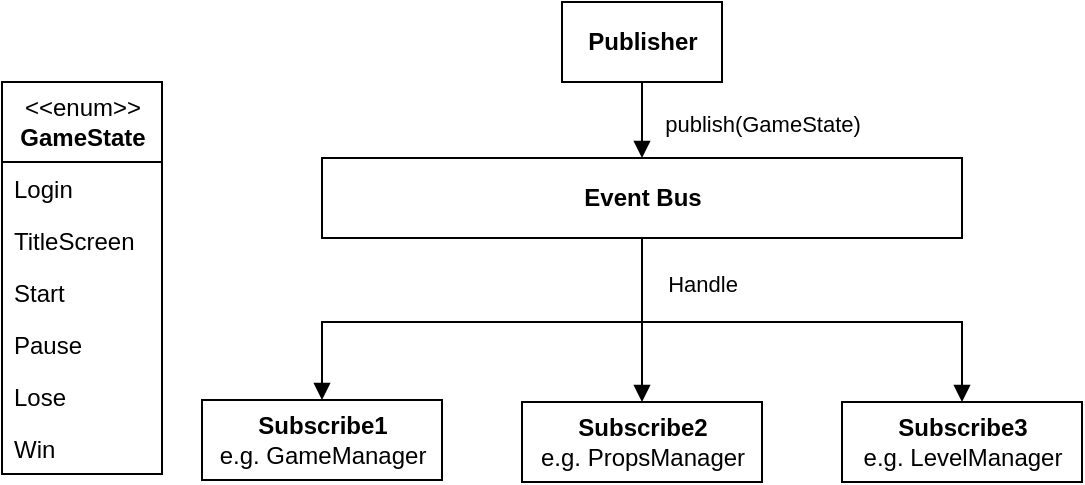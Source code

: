 <mxfile version="20.8.11" type="device"><diagram name="Page-1" id="AypFqUarchLmPcpL6-DQ"><mxGraphModel dx="989" dy="482" grid="1" gridSize="10" guides="1" tooltips="1" connect="1" arrows="1" fold="1" page="1" pageScale="1" pageWidth="827" pageHeight="1169" math="0" shadow="0"><root><mxCell id="0"/><mxCell id="1" parent="0"/><mxCell id="sxZ0fNyQ-rllY2ijCnre-15" value="&amp;lt;&amp;lt;enum&amp;gt;&amp;gt;&lt;br&gt;&lt;b&gt;GameState&lt;/b&gt;" style="swimlane;fontStyle=0;childLayout=stackLayout;horizontal=1;startSize=40;fillColor=none;horizontalStack=0;resizeParent=1;resizeParentMax=0;resizeLast=0;collapsible=1;marginBottom=0;html=1;" vertex="1" parent="1"><mxGeometry x="40" y="80" width="80" height="196" as="geometry"/></mxCell><mxCell id="sxZ0fNyQ-rllY2ijCnre-16" value="Login" style="text;strokeColor=none;fillColor=none;align=left;verticalAlign=top;spacingLeft=4;spacingRight=4;overflow=hidden;rotatable=0;points=[[0,0.5],[1,0.5]];portConstraint=eastwest;" vertex="1" parent="sxZ0fNyQ-rllY2ijCnre-15"><mxGeometry y="40" width="80" height="26" as="geometry"/></mxCell><mxCell id="sxZ0fNyQ-rllY2ijCnre-17" value="TitleScreen" style="text;strokeColor=none;fillColor=none;align=left;verticalAlign=top;spacingLeft=4;spacingRight=4;overflow=hidden;rotatable=0;points=[[0,0.5],[1,0.5]];portConstraint=eastwest;" vertex="1" parent="sxZ0fNyQ-rllY2ijCnre-15"><mxGeometry y="66" width="80" height="26" as="geometry"/></mxCell><mxCell id="sxZ0fNyQ-rllY2ijCnre-19" value="Start" style="text;strokeColor=none;fillColor=none;align=left;verticalAlign=top;spacingLeft=4;spacingRight=4;overflow=hidden;rotatable=0;points=[[0,0.5],[1,0.5]];portConstraint=eastwest;" vertex="1" parent="sxZ0fNyQ-rllY2ijCnre-15"><mxGeometry y="92" width="80" height="26" as="geometry"/></mxCell><mxCell id="sxZ0fNyQ-rllY2ijCnre-20" value="Pause" style="text;strokeColor=none;fillColor=none;align=left;verticalAlign=top;spacingLeft=4;spacingRight=4;overflow=hidden;rotatable=0;points=[[0,0.5],[1,0.5]];portConstraint=eastwest;" vertex="1" parent="sxZ0fNyQ-rllY2ijCnre-15"><mxGeometry y="118" width="80" height="26" as="geometry"/></mxCell><mxCell id="sxZ0fNyQ-rllY2ijCnre-21" value="Lose" style="text;strokeColor=none;fillColor=none;align=left;verticalAlign=top;spacingLeft=4;spacingRight=4;overflow=hidden;rotatable=0;points=[[0,0.5],[1,0.5]];portConstraint=eastwest;" vertex="1" parent="sxZ0fNyQ-rllY2ijCnre-15"><mxGeometry y="144" width="80" height="26" as="geometry"/></mxCell><mxCell id="sxZ0fNyQ-rllY2ijCnre-22" value="Win" style="text;strokeColor=none;fillColor=none;align=left;verticalAlign=top;spacingLeft=4;spacingRight=4;overflow=hidden;rotatable=0;points=[[0,0.5],[1,0.5]];portConstraint=eastwest;" vertex="1" parent="sxZ0fNyQ-rllY2ijCnre-15"><mxGeometry y="170" width="80" height="26" as="geometry"/></mxCell><mxCell id="sxZ0fNyQ-rllY2ijCnre-23" value="&lt;b&gt;Event Bus&lt;/b&gt;" style="html=1;" vertex="1" parent="1"><mxGeometry x="200" y="118" width="320" height="40" as="geometry"/></mxCell><mxCell id="sxZ0fNyQ-rllY2ijCnre-24" value="&lt;b&gt;Publisher&lt;/b&gt;" style="html=1;" vertex="1" parent="1"><mxGeometry x="320" y="40" width="80" height="40" as="geometry"/></mxCell><mxCell id="sxZ0fNyQ-rllY2ijCnre-28" value="publish(GameState)" style="html=1;verticalAlign=bottom;endArrow=block;rounded=0;exitX=0.5;exitY=1;exitDx=0;exitDy=0;entryX=0.5;entryY=0;entryDx=0;entryDy=0;" edge="1" parent="1" source="sxZ0fNyQ-rllY2ijCnre-24" target="sxZ0fNyQ-rllY2ijCnre-23"><mxGeometry x="0.579" y="60" width="80" relative="1" as="geometry"><mxPoint x="360" y="170" as="sourcePoint"/><mxPoint x="440" y="170" as="targetPoint"/><mxPoint as="offset"/></mxGeometry></mxCell><mxCell id="sxZ0fNyQ-rllY2ijCnre-29" value="&lt;b&gt;Subscribe1&lt;/b&gt;&lt;br&gt;e.g. GameManager" style="html=1;" vertex="1" parent="1"><mxGeometry x="140" y="239" width="120" height="40" as="geometry"/></mxCell><mxCell id="sxZ0fNyQ-rllY2ijCnre-30" value="&lt;span style=&quot;border-color: var(--border-color);&quot;&gt;&lt;b&gt;Subscribe2&lt;/b&gt;&lt;br&gt;e.g. &lt;/span&gt;&lt;span style=&quot;border-color: var(--border-color);&quot;&gt;PropsManager&lt;br&gt;&lt;/span&gt;" style="html=1;" vertex="1" parent="1"><mxGeometry x="300" y="240" width="120" height="40" as="geometry"/></mxCell><mxCell id="sxZ0fNyQ-rllY2ijCnre-31" value="&lt;span style=&quot;border-color: var(--border-color);&quot;&gt;&lt;b&gt;Subscribe3&lt;/b&gt;&lt;br&gt;e.g. Level&lt;span style=&quot;border-color: var(--border-color);&quot;&gt;Manager&lt;/span&gt;&lt;br&gt;&lt;/span&gt;" style="html=1;" vertex="1" parent="1"><mxGeometry x="460" y="240" width="120" height="40" as="geometry"/></mxCell><mxCell id="sxZ0fNyQ-rllY2ijCnre-32" value="" style="html=1;verticalAlign=bottom;endArrow=block;rounded=0;exitX=0.5;exitY=1;exitDx=0;exitDy=0;entryX=0.5;entryY=0;entryDx=0;entryDy=0;" edge="1" parent="1" source="sxZ0fNyQ-rllY2ijCnre-23" target="sxZ0fNyQ-rllY2ijCnre-29"><mxGeometry x="0.214" width="80" relative="1" as="geometry"><mxPoint x="360" y="170" as="sourcePoint"/><mxPoint x="440" y="170" as="targetPoint"/><Array as="points"><mxPoint x="360" y="200"/><mxPoint x="200" y="200"/></Array><mxPoint as="offset"/></mxGeometry></mxCell><mxCell id="sxZ0fNyQ-rllY2ijCnre-33" value="" style="html=1;verticalAlign=bottom;endArrow=block;rounded=0;entryX=0.5;entryY=0;entryDx=0;entryDy=0;" edge="1" parent="1" target="sxZ0fNyQ-rllY2ijCnre-31"><mxGeometry x="0.214" width="80" relative="1" as="geometry"><mxPoint x="360" y="160" as="sourcePoint"/><mxPoint x="250" y="249" as="targetPoint"/><Array as="points"><mxPoint x="360" y="200"/><mxPoint x="520" y="200"/></Array><mxPoint as="offset"/></mxGeometry></mxCell><mxCell id="sxZ0fNyQ-rllY2ijCnre-34" value="Handle" style="html=1;verticalAlign=bottom;endArrow=block;rounded=0;entryX=0.5;entryY=0;entryDx=0;entryDy=0;" edge="1" parent="1" target="sxZ0fNyQ-rllY2ijCnre-30"><mxGeometry x="-1" y="32" width="80" relative="1" as="geometry"><mxPoint x="360" y="200" as="sourcePoint"/><mxPoint x="359.66" y="239" as="targetPoint"/><mxPoint x="-2" y="-10" as="offset"/></mxGeometry></mxCell></root></mxGraphModel></diagram></mxfile>